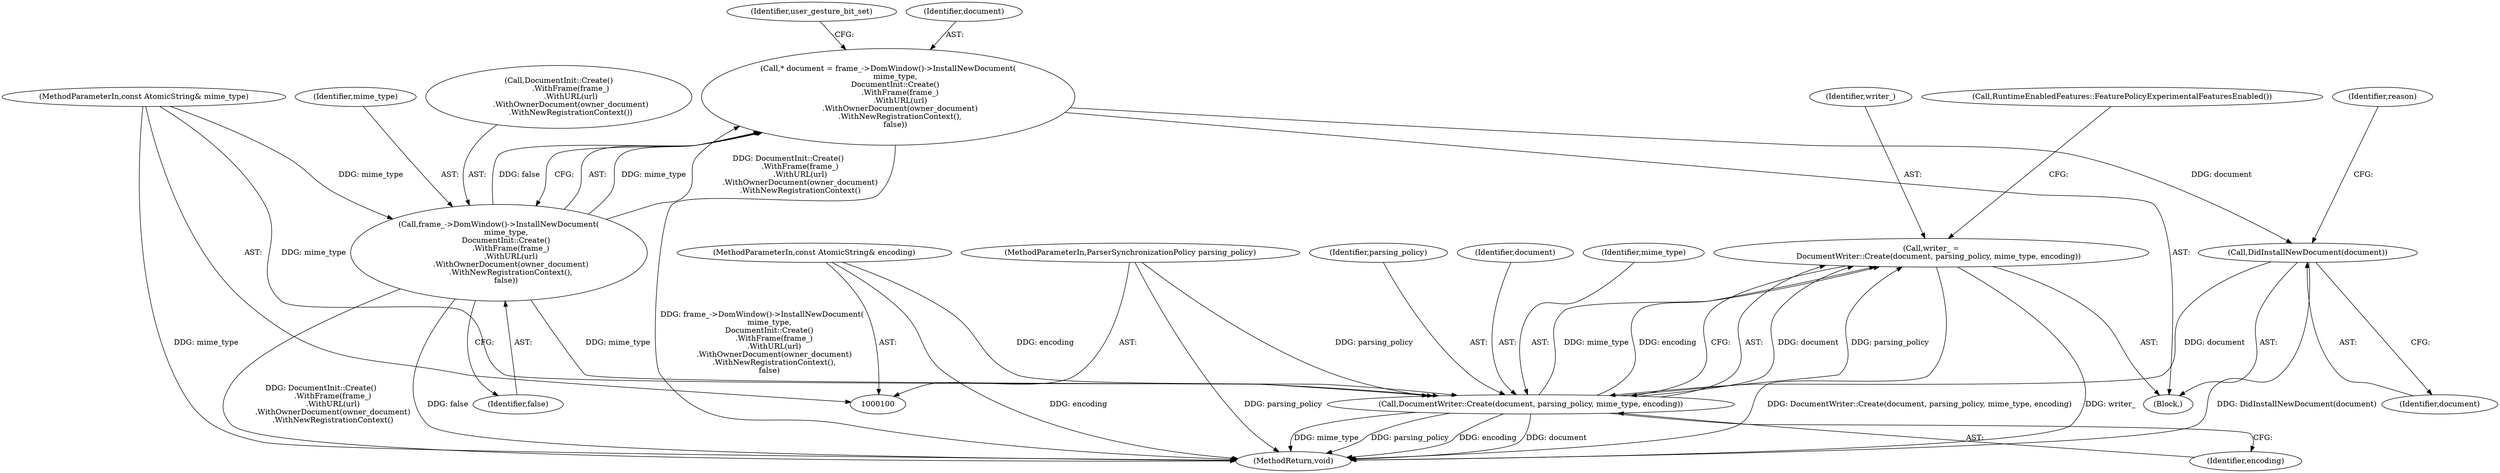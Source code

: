 digraph "1_Chrome_0ab2412a104d2f235d7b9fe19d30ef605a410832_3@API" {
"1000192" [label="(Call,writer_ =\n      DocumentWriter::Create(document, parsing_policy, mime_type, encoding))"];
"1000194" [label="(Call,DocumentWriter::Create(document, parsing_policy, mime_type, encoding))"];
"1000185" [label="(Call,DidInstallNewDocument(document))"];
"1000152" [label="(Call,* document = frame_->DomWindow()->InstallNewDocument(\n      mime_type,\n      DocumentInit::Create()\n          .WithFrame(frame_)\n          .WithURL(url)\n          .WithOwnerDocument(owner_document)\n          .WithNewRegistrationContext(),\n      false))"];
"1000154" [label="(Call,frame_->DomWindow()->InstallNewDocument(\n      mime_type,\n      DocumentInit::Create()\n          .WithFrame(frame_)\n          .WithURL(url)\n          .WithOwnerDocument(owner_document)\n          .WithNewRegistrationContext(),\n      false))"];
"1000104" [label="(MethodParameterIn,const AtomicString& mime_type)"];
"1000107" [label="(MethodParameterIn,ParserSynchronizationPolicy parsing_policy)"];
"1000105" [label="(MethodParameterIn,const AtomicString& encoding)"];
"1000194" [label="(Call,DocumentWriter::Create(document, parsing_policy, mime_type, encoding))"];
"1000192" [label="(Call,writer_ =\n      DocumentWriter::Create(document, parsing_policy, mime_type, encoding))"];
"1000156" [label="(Call,DocumentInit::Create()\n          .WithFrame(frame_)\n          .WithURL(url)\n          .WithOwnerDocument(owner_document)\n          .WithNewRegistrationContext())"];
"1000186" [label="(Identifier,document)"];
"1000195" [label="(Identifier,document)"];
"1000152" [label="(Call,* document = frame_->DomWindow()->InstallNewDocument(\n      mime_type,\n      DocumentInit::Create()\n          .WithFrame(frame_)\n          .WithURL(url)\n          .WithOwnerDocument(owner_document)\n          .WithNewRegistrationContext(),\n      false))"];
"1000155" [label="(Identifier,mime_type)"];
"1000159" [label="(Identifier,user_gesture_bit_set)"];
"1000198" [label="(Identifier,encoding)"];
"1000105" [label="(MethodParameterIn,const AtomicString& encoding)"];
"1000157" [label="(Identifier,false)"];
"1000197" [label="(Identifier,mime_type)"];
"1000201" [label="(Call,RuntimeEnabledFeatures::FeaturePolicyExperimentalFeaturesEnabled())"];
"1000189" [label="(Identifier,reason)"];
"1000107" [label="(MethodParameterIn,ParserSynchronizationPolicy parsing_policy)"];
"1000206" [label="(MethodReturn,void)"];
"1000196" [label="(Identifier,parsing_policy)"];
"1000153" [label="(Identifier,document)"];
"1000109" [label="(Block,)"];
"1000154" [label="(Call,frame_->DomWindow()->InstallNewDocument(\n      mime_type,\n      DocumentInit::Create()\n          .WithFrame(frame_)\n          .WithURL(url)\n          .WithOwnerDocument(owner_document)\n          .WithNewRegistrationContext(),\n      false))"];
"1000193" [label="(Identifier,writer_)"];
"1000104" [label="(MethodParameterIn,const AtomicString& mime_type)"];
"1000185" [label="(Call,DidInstallNewDocument(document))"];
"1000192" -> "1000109"  [label="AST: "];
"1000192" -> "1000194"  [label="CFG: "];
"1000193" -> "1000192"  [label="AST: "];
"1000194" -> "1000192"  [label="AST: "];
"1000201" -> "1000192"  [label="CFG: "];
"1000192" -> "1000206"  [label="DDG: DocumentWriter::Create(document, parsing_policy, mime_type, encoding)"];
"1000192" -> "1000206"  [label="DDG: writer_"];
"1000194" -> "1000192"  [label="DDG: document"];
"1000194" -> "1000192"  [label="DDG: parsing_policy"];
"1000194" -> "1000192"  [label="DDG: mime_type"];
"1000194" -> "1000192"  [label="DDG: encoding"];
"1000194" -> "1000198"  [label="CFG: "];
"1000195" -> "1000194"  [label="AST: "];
"1000196" -> "1000194"  [label="AST: "];
"1000197" -> "1000194"  [label="AST: "];
"1000198" -> "1000194"  [label="AST: "];
"1000194" -> "1000206"  [label="DDG: document"];
"1000194" -> "1000206"  [label="DDG: mime_type"];
"1000194" -> "1000206"  [label="DDG: parsing_policy"];
"1000194" -> "1000206"  [label="DDG: encoding"];
"1000185" -> "1000194"  [label="DDG: document"];
"1000107" -> "1000194"  [label="DDG: parsing_policy"];
"1000154" -> "1000194"  [label="DDG: mime_type"];
"1000104" -> "1000194"  [label="DDG: mime_type"];
"1000105" -> "1000194"  [label="DDG: encoding"];
"1000185" -> "1000109"  [label="AST: "];
"1000185" -> "1000186"  [label="CFG: "];
"1000186" -> "1000185"  [label="AST: "];
"1000189" -> "1000185"  [label="CFG: "];
"1000185" -> "1000206"  [label="DDG: DidInstallNewDocument(document)"];
"1000152" -> "1000185"  [label="DDG: document"];
"1000152" -> "1000109"  [label="AST: "];
"1000152" -> "1000154"  [label="CFG: "];
"1000153" -> "1000152"  [label="AST: "];
"1000154" -> "1000152"  [label="AST: "];
"1000159" -> "1000152"  [label="CFG: "];
"1000152" -> "1000206"  [label="DDG: frame_->DomWindow()->InstallNewDocument(\n      mime_type,\n      DocumentInit::Create()\n          .WithFrame(frame_)\n          .WithURL(url)\n          .WithOwnerDocument(owner_document)\n          .WithNewRegistrationContext(),\n      false)"];
"1000154" -> "1000152"  [label="DDG: mime_type"];
"1000154" -> "1000152"  [label="DDG: DocumentInit::Create()\n          .WithFrame(frame_)\n          .WithURL(url)\n          .WithOwnerDocument(owner_document)\n          .WithNewRegistrationContext()"];
"1000154" -> "1000152"  [label="DDG: false"];
"1000154" -> "1000157"  [label="CFG: "];
"1000155" -> "1000154"  [label="AST: "];
"1000156" -> "1000154"  [label="AST: "];
"1000157" -> "1000154"  [label="AST: "];
"1000154" -> "1000206"  [label="DDG: DocumentInit::Create()\n          .WithFrame(frame_)\n          .WithURL(url)\n          .WithOwnerDocument(owner_document)\n          .WithNewRegistrationContext()"];
"1000154" -> "1000206"  [label="DDG: false"];
"1000104" -> "1000154"  [label="DDG: mime_type"];
"1000104" -> "1000100"  [label="AST: "];
"1000104" -> "1000206"  [label="DDG: mime_type"];
"1000107" -> "1000100"  [label="AST: "];
"1000107" -> "1000206"  [label="DDG: parsing_policy"];
"1000105" -> "1000100"  [label="AST: "];
"1000105" -> "1000206"  [label="DDG: encoding"];
}

